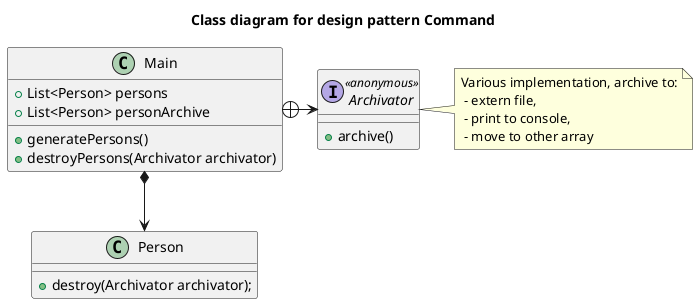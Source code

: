 @startuml

title Class diagram for design pattern Command

class Person {
    +destroy(Archivator archivator);
}

interface Archivator <<anonymous>> {
    +archive()
}
note right:  Various implementation, archive to:\n - extern file,\n - print to console,\n - move to other array


class Main {
    +List<Person> persons
    +List<Person> personArchive

    +generatePersons()
    +destroyPersons(Archivator archivator)
}

Main +-> Archivator
Main *--> Person

@enduml